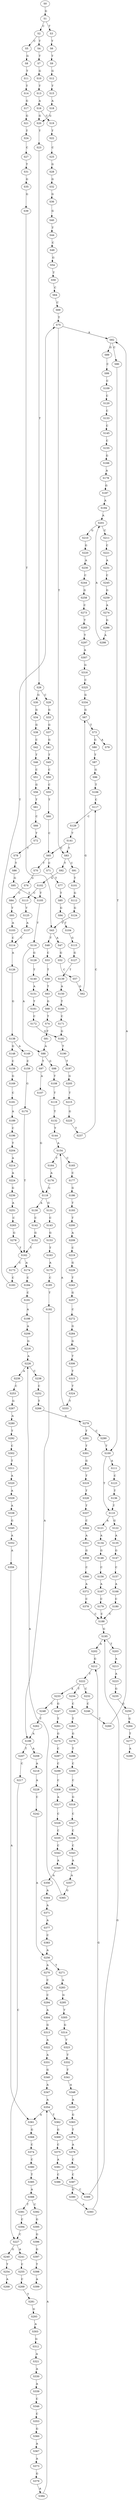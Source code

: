 strict digraph  {
	S0 -> S1 [ label = G ];
	S1 -> S2 [ label = C ];
	S1 -> S3 [ label = T ];
	S2 -> S4 [ label = T ];
	S2 -> S5 [ label = C ];
	S3 -> S6 [ label = T ];
	S4 -> S7 [ label = T ];
	S5 -> S8 [ label = G ];
	S6 -> S9 [ label = T ];
	S7 -> S10 [ label = G ];
	S8 -> S11 [ label = T ];
	S9 -> S12 [ label = G ];
	S10 -> S13 [ label = T ];
	S11 -> S14 [ label = T ];
	S12 -> S15 [ label = T ];
	S13 -> S16 [ label = A ];
	S14 -> S17 [ label = G ];
	S15 -> S18 [ label = A ];
	S16 -> S19 [ label = C ];
	S16 -> S20 [ label = G ];
	S17 -> S21 [ label = G ];
	S18 -> S20 [ label = G ];
	S19 -> S22 [ label = T ];
	S20 -> S23 [ label = T ];
	S21 -> S24 [ label = T ];
	S22 -> S25 [ label = C ];
	S23 -> S26 [ label = T ];
	S24 -> S27 [ label = C ];
	S25 -> S28 [ label = G ];
	S26 -> S29 [ label = C ];
	S26 -> S30 [ label = G ];
	S27 -> S31 [ label = T ];
	S28 -> S32 [ label = G ];
	S29 -> S33 [ label = G ];
	S30 -> S34 [ label = G ];
	S31 -> S35 [ label = G ];
	S32 -> S36 [ label = G ];
	S33 -> S37 [ label = G ];
	S34 -> S38 [ label = G ];
	S35 -> S39 [ label = G ];
	S36 -> S40 [ label = G ];
	S37 -> S41 [ label = G ];
	S38 -> S42 [ label = C ];
	S39 -> S43 [ label = T ];
	S40 -> S44 [ label = T ];
	S41 -> S45 [ label = T ];
	S42 -> S46 [ label = T ];
	S43 -> S47 [ label = A ];
	S43 -> S48 [ label = T ];
	S44 -> S49 [ label = C ];
	S45 -> S50 [ label = C ];
	S46 -> S51 [ label = C ];
	S47 -> S52 [ label = G ];
	S48 -> S53 [ label = C ];
	S49 -> S54 [ label = G ];
	S50 -> S55 [ label = C ];
	S51 -> S56 [ label = G ];
	S52 -> S57 [ label = C ];
	S53 -> S58 [ label = T ];
	S54 -> S59 [ label = T ];
	S55 -> S60 [ label = T ];
	S56 -> S61 [ label = T ];
	S57 -> S62 [ label = G ];
	S58 -> S63 [ label = T ];
	S59 -> S64 [ label = C ];
	S60 -> S65 [ label = C ];
	S61 -> S66 [ label = C ];
	S62 -> S67 [ label = G ];
	S63 -> S68 [ label = G ];
	S64 -> S69 [ label = C ];
	S65 -> S70 [ label = T ];
	S65 -> S71 [ label = C ];
	S66 -> S72 [ label = T ];
	S67 -> S73 [ label = T ];
	S68 -> S74 [ label = T ];
	S69 -> S75 [ label = T ];
	S70 -> S76 [ label = G ];
	S71 -> S77 [ label = T ];
	S72 -> S78 [ label = T ];
	S73 -> S79 [ label = A ];
	S73 -> S80 [ label = G ];
	S74 -> S81 [ label = T ];
	S75 -> S82 [ label = A ];
	S75 -> S83 [ label = T ];
	S76 -> S84 [ label = C ];
	S77 -> S85 [ label = T ];
	S78 -> S86 [ label = T ];
	S80 -> S87 [ label = T ];
	S81 -> S88 [ label = A ];
	S82 -> S89 [ label = G ];
	S82 -> S90 [ label = C ];
	S83 -> S91 [ label = C ];
	S83 -> S92 [ label = T ];
	S84 -> S93 [ label = T ];
	S85 -> S94 [ label = G ];
	S86 -> S95 [ label = G ];
	S87 -> S96 [ label = G ];
	S88 -> S97 [ label = T ];
	S88 -> S98 [ label = G ];
	S89 -> S99 [ label = C ];
	S90 -> S100 [ label = T ];
	S91 -> S101 [ label = T ];
	S92 -> S102 [ label = G ];
	S93 -> S103 [ label = A ];
	S94 -> S104 [ label = T ];
	S95 -> S105 [ label = T ];
	S96 -> S106 [ label = T ];
	S97 -> S107 [ label = A ];
	S98 -> S108 [ label = T ];
	S99 -> S109 [ label = C ];
	S100 -> S110 [ label = T ];
	S100 -> S111 [ label = A ];
	S101 -> S112 [ label = G ];
	S102 -> S105 [ label = T ];
	S102 -> S113 [ label = C ];
	S103 -> S114 [ label = C ];
	S104 -> S115 [ label = G ];
	S105 -> S116 [ label = T ];
	S106 -> S117 [ label = C ];
	S107 -> S118 [ label = G ];
	S108 -> S119 [ label = T ];
	S109 -> S120 [ label = C ];
	S110 -> S121 [ label = A ];
	S110 -> S122 [ label = G ];
	S111 -> S123 [ label = C ];
	S112 -> S124 [ label = G ];
	S113 -> S125 [ label = T ];
	S114 -> S126 [ label = A ];
	S115 -> S127 [ label = G ];
	S116 -> S88 [ label = A ];
	S116 -> S128 [ label = G ];
	S117 -> S129 [ label = C ];
	S118 -> S130 [ label = A ];
	S118 -> S131 [ label = G ];
	S119 -> S132 [ label = T ];
	S120 -> S133 [ label = C ];
	S121 -> S134 [ label = A ];
	S122 -> S135 [ label = A ];
	S123 -> S136 [ label = T ];
	S124 -> S43 [ label = T ];
	S125 -> S137 [ label = A ];
	S126 -> S138 [ label = G ];
	S127 -> S139 [ label = T ];
	S128 -> S140 [ label = T ];
	S129 -> S141 [ label = T ];
	S130 -> S142 [ label = C ];
	S131 -> S143 [ label = C ];
	S132 -> S144 [ label = T ];
	S133 -> S145 [ label = C ];
	S134 -> S146 [ label = G ];
	S135 -> S147 [ label = G ];
	S136 -> S110 [ label = T ];
	S137 -> S114 [ label = C ];
	S138 -> S148 [ label = G ];
	S138 -> S149 [ label = A ];
	S139 -> S150 [ label = A ];
	S140 -> S151 [ label = A ];
	S141 -> S65 [ label = C ];
	S141 -> S83 [ label = T ];
	S142 -> S152 [ label = G ];
	S143 -> S153 [ label = G ];
	S144 -> S154 [ label = A ];
	S145 -> S155 [ label = C ];
	S146 -> S156 [ label = C ];
	S147 -> S157 [ label = C ];
	S148 -> S158 [ label = C ];
	S149 -> S159 [ label = C ];
	S150 -> S160 [ label = T ];
	S151 -> S161 [ label = T ];
	S152 -> S162 [ label = T ];
	S153 -> S163 [ label = T ];
	S154 -> S164 [ label = T ];
	S154 -> S165 [ label = C ];
	S155 -> S166 [ label = G ];
	S156 -> S167 [ label = A ];
	S157 -> S168 [ label = A ];
	S158 -> S169 [ label = G ];
	S159 -> S170 [ label = G ];
	S160 -> S171 [ label = C ];
	S161 -> S172 [ label = C ];
	S162 -> S173 [ label = C ];
	S162 -> S174 [ label = A ];
	S163 -> S175 [ label = A ];
	S164 -> S176 [ label = A ];
	S165 -> S177 [ label = C ];
	S166 -> S178 [ label = A ];
	S167 -> S179 [ label = C ];
	S168 -> S180 [ label = C ];
	S169 -> S181 [ label = C ];
	S170 -> S162 [ label = T ];
	S171 -> S182 [ label = G ];
	S172 -> S182 [ label = G ];
	S173 -> S183 [ label = C ];
	S174 -> S184 [ label = C ];
	S175 -> S185 [ label = C ];
	S176 -> S118 [ label = G ];
	S177 -> S186 [ label = G ];
	S178 -> S187 [ label = G ];
	S179 -> S188 [ label = C ];
	S180 -> S188 [ label = C ];
	S181 -> S189 [ label = A ];
	S182 -> S190 [ label = T ];
	S183 -> S75 [ label = T ];
	S184 -> S191 [ label = C ];
	S185 -> S192 [ label = T ];
	S186 -> S193 [ label = T ];
	S187 -> S194 [ label = A ];
	S188 -> S195 [ label = G ];
	S189 -> S196 [ label = C ];
	S190 -> S197 [ label = T ];
	S191 -> S198 [ label = A ];
	S192 -> S199 [ label = A ];
	S193 -> S200 [ label = T ];
	S194 -> S201 [ label = A ];
	S195 -> S202 [ label = A ];
	S195 -> S203 [ label = T ];
	S196 -> S204 [ label = T ];
	S197 -> S205 [ label = G ];
	S198 -> S206 [ label = A ];
	S199 -> S207 [ label = T ];
	S199 -> S208 [ label = A ];
	S200 -> S209 [ label = A ];
	S201 -> S210 [ label = G ];
	S201 -> S211 [ label = C ];
	S202 -> S212 [ label = G ];
	S203 -> S213 [ label = A ];
	S204 -> S214 [ label = A ];
	S205 -> S215 [ label = T ];
	S206 -> S216 [ label = G ];
	S207 -> S217 [ label = C ];
	S208 -> S218 [ label = A ];
	S209 -> S219 [ label = C ];
	S210 -> S220 [ label = G ];
	S211 -> S221 [ label = C ];
	S212 -> S222 [ label = T ];
	S213 -> S223 [ label = A ];
	S214 -> S224 [ label = A ];
	S215 -> S225 [ label = G ];
	S216 -> S226 [ label = A ];
	S217 -> S227 [ label = C ];
	S218 -> S228 [ label = A ];
	S219 -> S229 [ label = G ];
	S220 -> S230 [ label = A ];
	S221 -> S231 [ label = A ];
	S222 -> S232 [ label = C ];
	S222 -> S233 [ label = A ];
	S222 -> S234 [ label = T ];
	S223 -> S235 [ label = G ];
	S224 -> S236 [ label = G ];
	S225 -> S237 [ label = T ];
	S226 -> S238 [ label = C ];
	S226 -> S239 [ label = A ];
	S227 -> S240 [ label = G ];
	S227 -> S241 [ label = A ];
	S228 -> S242 [ label = C ];
	S229 -> S243 [ label = T ];
	S230 -> S244 [ label = C ];
	S231 -> S245 [ label = C ];
	S232 -> S246 [ label = C ];
	S233 -> S247 [ label = G ];
	S233 -> S248 [ label = C ];
	S234 -> S249 [ label = C ];
	S235 -> S250 [ label = G ];
	S236 -> S251 [ label = A ];
	S237 -> S117 [ label = C ];
	S238 -> S252 [ label = C ];
	S239 -> S253 [ label = C ];
	S240 -> S254 [ label = T ];
	S241 -> S255 [ label = C ];
	S242 -> S256 [ label = A ];
	S243 -> S257 [ label = G ];
	S244 -> S258 [ label = G ];
	S245 -> S259 [ label = G ];
	S246 -> S260 [ label = T ];
	S247 -> S261 [ label = T ];
	S248 -> S262 [ label = T ];
	S249 -> S263 [ label = T ];
	S250 -> S264 [ label = G ];
	S251 -> S265 [ label = C ];
	S252 -> S266 [ label = T ];
	S253 -> S267 [ label = G ];
	S254 -> S268 [ label = A ];
	S255 -> S269 [ label = C ];
	S256 -> S270 [ label = A ];
	S256 -> S271 [ label = T ];
	S257 -> S272 [ label = C ];
	S258 -> S273 [ label = C ];
	S259 -> S274 [ label = A ];
	S260 -> S82 [ label = A ];
	S261 -> S275 [ label = G ];
	S262 -> S199 [ label = A ];
	S263 -> S276 [ label = G ];
	S264 -> S277 [ label = T ];
	S265 -> S278 [ label = G ];
	S266 -> S279 [ label = A ];
	S267 -> S280 [ label = A ];
	S269 -> S281 [ label = T ];
	S270 -> S282 [ label = C ];
	S271 -> S283 [ label = A ];
	S272 -> S284 [ label = G ];
	S273 -> S285 [ label = T ];
	S274 -> S286 [ label = G ];
	S275 -> S287 [ label = C ];
	S276 -> S288 [ label = T ];
	S277 -> S289 [ label = A ];
	S278 -> S162 [ label = T ];
	S279 -> S290 [ label = C ];
	S279 -> S291 [ label = T ];
	S280 -> S292 [ label = T ];
	S281 -> S293 [ label = G ];
	S282 -> S294 [ label = C ];
	S283 -> S295 [ label = G ];
	S284 -> S296 [ label = G ];
	S285 -> S297 [ label = T ];
	S286 -> S298 [ label = A ];
	S287 -> S299 [ label = C ];
	S288 -> S300 [ label = C ];
	S290 -> S100 [ label = T ];
	S291 -> S301 [ label = T ];
	S292 -> S302 [ label = C ];
	S293 -> S303 [ label = A ];
	S294 -> S304 [ label = A ];
	S295 -> S305 [ label = T ];
	S296 -> S306 [ label = T ];
	S297 -> S307 [ label = A ];
	S298 -> S201 [ label = A ];
	S299 -> S308 [ label = C ];
	S300 -> S309 [ label = C ];
	S301 -> S310 [ label = G ];
	S302 -> S311 [ label = T ];
	S303 -> S312 [ label = G ];
	S304 -> S313 [ label = G ];
	S305 -> S314 [ label = G ];
	S306 -> S315 [ label = T ];
	S307 -> S316 [ label = G ];
	S308 -> S317 [ label = A ];
	S309 -> S318 [ label = G ];
	S310 -> S319 [ label = T ];
	S311 -> S320 [ label = A ];
	S312 -> S321 [ label = A ];
	S313 -> S322 [ label = A ];
	S314 -> S323 [ label = T ];
	S315 -> S324 [ label = T ];
	S316 -> S325 [ label = C ];
	S317 -> S326 [ label = C ];
	S318 -> S327 [ label = C ];
	S319 -> S328 [ label = T ];
	S320 -> S329 [ label = A ];
	S321 -> S330 [ label = A ];
	S322 -> S331 [ label = A ];
	S323 -> S332 [ label = T ];
	S324 -> S333 [ label = T ];
	S325 -> S334 [ label = G ];
	S326 -> S335 [ label = C ];
	S327 -> S336 [ label = C ];
	S328 -> S337 [ label = T ];
	S329 -> S338 [ label = A ];
	S330 -> S339 [ label = A ];
	S331 -> S340 [ label = G ];
	S332 -> S341 [ label = T ];
	S333 -> S154 [ label = A ];
	S334 -> S67 [ label = G ];
	S335 -> S342 [ label = C ];
	S336 -> S343 [ label = C ];
	S337 -> S344 [ label = C ];
	S338 -> S345 [ label = G ];
	S339 -> S346 [ label = C ];
	S340 -> S347 [ label = A ];
	S341 -> S348 [ label = A ];
	S342 -> S349 [ label = A ];
	S343 -> S350 [ label = A ];
	S344 -> S351 [ label = A ];
	S345 -> S352 [ label = A ];
	S346 -> S353 [ label = C ];
	S347 -> S354 [ label = A ];
	S348 -> S355 [ label = A ];
	S349 -> S356 [ label = A ];
	S350 -> S357 [ label = A ];
	S351 -> S358 [ label = G ];
	S352 -> S359 [ label = A ];
	S353 -> S360 [ label = G ];
	S354 -> S361 [ label = A ];
	S354 -> S362 [ label = T ];
	S355 -> S363 [ label = G ];
	S356 -> S364 [ label = A ];
	S357 -> S365 [ label = G ];
	S358 -> S366 [ label = C ];
	S359 -> S361 [ label = A ];
	S360 -> S367 [ label = A ];
	S361 -> S368 [ label = G ];
	S362 -> S369 [ label = G ];
	S363 -> S370 [ label = T ];
	S364 -> S371 [ label = A ];
	S365 -> S226 [ label = A ];
	S366 -> S372 [ label = A ];
	S367 -> S373 [ label = A ];
	S368 -> S374 [ label = C ];
	S369 -> S375 [ label = C ];
	S370 -> S376 [ label = A ];
	S371 -> S377 [ label = A ];
	S372 -> S378 [ label = C ];
	S373 -> S379 [ label = G ];
	S374 -> S380 [ label = C ];
	S375 -> S381 [ label = A ];
	S376 -> S382 [ label = C ];
	S377 -> S383 [ label = C ];
	S378 -> S188 [ label = C ];
	S379 -> S384 [ label = A ];
	S380 -> S385 [ label = T ];
	S381 -> S386 [ label = C ];
	S382 -> S387 [ label = C ];
	S383 -> S256 [ label = A ];
	S384 -> S354 [ label = A ];
	S385 -> S388 [ label = A ];
	S386 -> S389 [ label = C ];
	S387 -> S390 [ label = G ];
	S388 -> S391 [ label = T ];
	S388 -> S392 [ label = C ];
	S389 -> S195 [ label = G ];
	S390 -> S393 [ label = A ];
	S391 -> S394 [ label = C ];
	S392 -> S395 [ label = G ];
	S393 -> S212 [ label = G ];
	S394 -> S227 [ label = C ];
	S395 -> S396 [ label = G ];
	S396 -> S397 [ label = G ];
	S397 -> S398 [ label = T ];
	S398 -> S399 [ label = A ];
}
